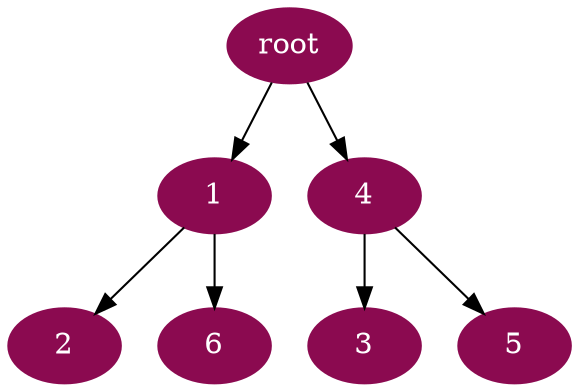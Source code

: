 digraph G {
node [color=deeppink4, style=filled, fontcolor=white];
"root" -> 1;
1 -> 2;
4 -> 3;
"root" -> 4;
4 -> 5;
1 -> 6;
}
